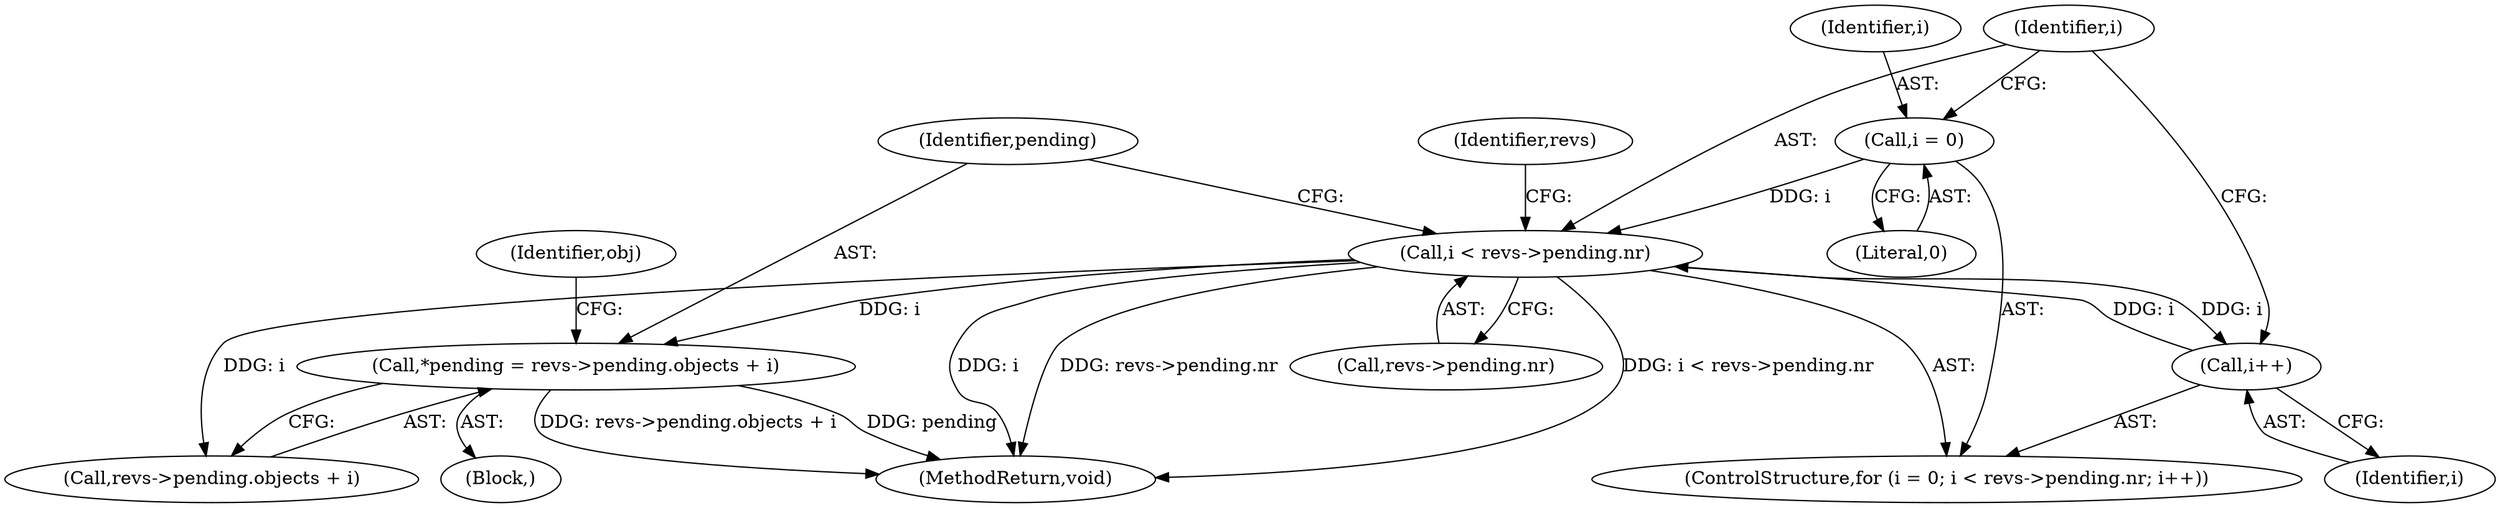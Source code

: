 digraph "0_git_de1e67d0703894cb6ea782e36abb63976ab07e60_5@integer" {
"1000149" [label="(Call,*pending = revs->pending.objects + i)"];
"1000138" [label="(Call,i < revs->pending.nr)"];
"1000135" [label="(Call,i = 0)"];
"1000145" [label="(Call,i++)"];
"1000160" [label="(Identifier,obj)"];
"1000134" [label="(ControlStructure,for (i = 0; i < revs->pending.nr; i++))"];
"1000151" [label="(Call,revs->pending.objects + i)"];
"1000147" [label="(Block,)"];
"1000135" [label="(Call,i = 0)"];
"1000145" [label="(Call,i++)"];
"1000149" [label="(Call,*pending = revs->pending.objects + i)"];
"1000138" [label="(Call,i < revs->pending.nr)"];
"1000150" [label="(Identifier,pending)"];
"1000139" [label="(Identifier,i)"];
"1000136" [label="(Identifier,i)"];
"1000260" [label="(MethodReturn,void)"];
"1000146" [label="(Identifier,i)"];
"1000140" [label="(Call,revs->pending.nr)"];
"1000137" [label="(Literal,0)"];
"1000255" [label="(Identifier,revs)"];
"1000149" -> "1000147"  [label="AST: "];
"1000149" -> "1000151"  [label="CFG: "];
"1000150" -> "1000149"  [label="AST: "];
"1000151" -> "1000149"  [label="AST: "];
"1000160" -> "1000149"  [label="CFG: "];
"1000149" -> "1000260"  [label="DDG: revs->pending.objects + i"];
"1000149" -> "1000260"  [label="DDG: pending"];
"1000138" -> "1000149"  [label="DDG: i"];
"1000138" -> "1000134"  [label="AST: "];
"1000138" -> "1000140"  [label="CFG: "];
"1000139" -> "1000138"  [label="AST: "];
"1000140" -> "1000138"  [label="AST: "];
"1000150" -> "1000138"  [label="CFG: "];
"1000255" -> "1000138"  [label="CFG: "];
"1000138" -> "1000260"  [label="DDG: i"];
"1000138" -> "1000260"  [label="DDG: revs->pending.nr"];
"1000138" -> "1000260"  [label="DDG: i < revs->pending.nr"];
"1000135" -> "1000138"  [label="DDG: i"];
"1000145" -> "1000138"  [label="DDG: i"];
"1000138" -> "1000145"  [label="DDG: i"];
"1000138" -> "1000151"  [label="DDG: i"];
"1000135" -> "1000134"  [label="AST: "];
"1000135" -> "1000137"  [label="CFG: "];
"1000136" -> "1000135"  [label="AST: "];
"1000137" -> "1000135"  [label="AST: "];
"1000139" -> "1000135"  [label="CFG: "];
"1000145" -> "1000134"  [label="AST: "];
"1000145" -> "1000146"  [label="CFG: "];
"1000146" -> "1000145"  [label="AST: "];
"1000139" -> "1000145"  [label="CFG: "];
}
